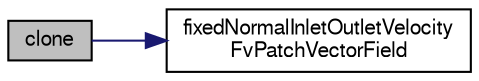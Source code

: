 digraph "clone"
{
  bgcolor="transparent";
  edge [fontname="FreeSans",fontsize="10",labelfontname="FreeSans",labelfontsize="10"];
  node [fontname="FreeSans",fontsize="10",shape=record];
  rankdir="LR";
  Node59 [label="clone",height=0.2,width=0.4,color="black", fillcolor="grey75", style="filled", fontcolor="black"];
  Node59 -> Node60 [color="midnightblue",fontsize="10",style="solid",fontname="FreeSans"];
  Node60 [label="fixedNormalInletOutletVelocity\lFvPatchVectorField",height=0.2,width=0.4,color="black",URL="$a22114.html#a0d60d4bf9a447f3a09e8acd51d2878f1",tooltip="Construct from patch and internal field. "];
}
